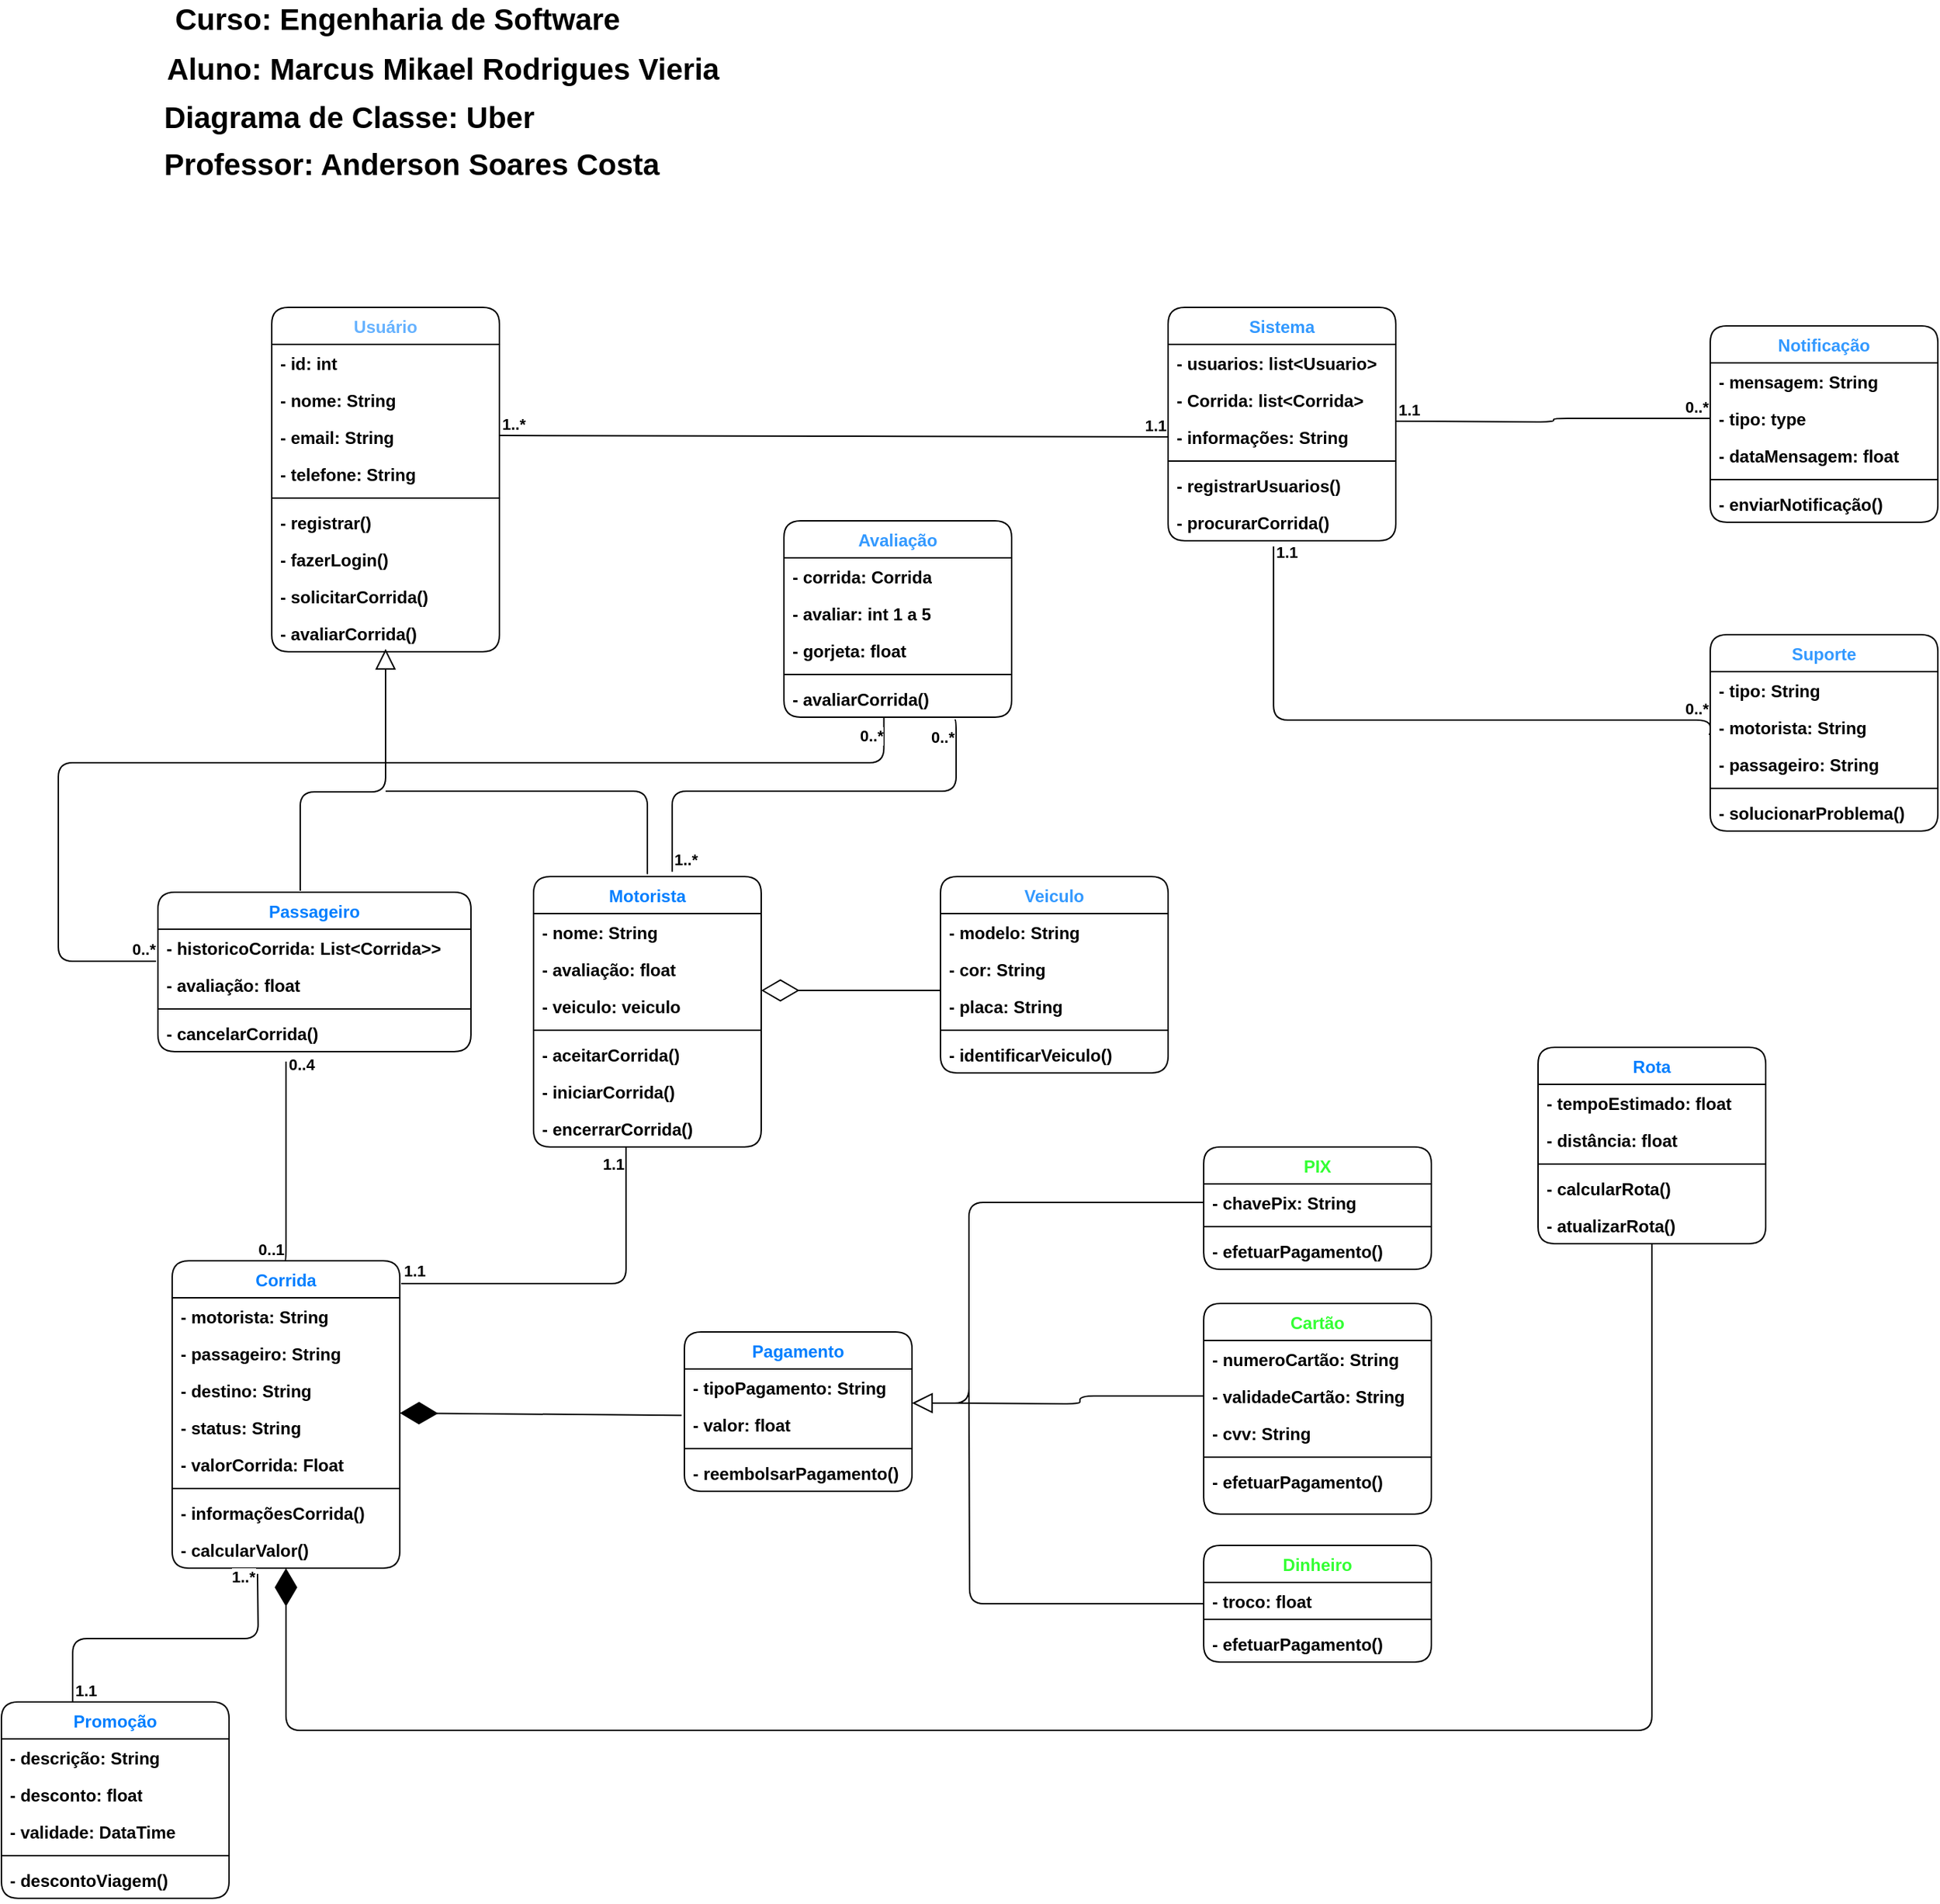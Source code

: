 <mxfile version="24.8.3">
  <diagram name="Página-1" id="Xuv9tLqEcJcP2JhDtuQ9">
    <mxGraphModel dx="4360" dy="2745" grid="0" gridSize="10" guides="1" tooltips="1" connect="1" arrows="1" fold="1" page="0" pageScale="1" pageWidth="827" pageHeight="1169" background="none" math="0" shadow="0">
      <root>
        <mxCell id="0" />
        <mxCell id="1" parent="0" />
        <mxCell id="lMUdpXV8X7ZPJD7fLLZ2-1" value="Usuário" style="swimlane;fontStyle=1;align=center;verticalAlign=top;childLayout=stackLayout;horizontal=1;startSize=26;horizontalStack=0;resizeParent=1;resizeParentMax=0;resizeLast=0;collapsible=1;marginBottom=0;whiteSpace=wrap;html=1;rounded=1;labelBackgroundColor=none;fontColor=#66B2FF;" parent="1" vertex="1">
          <mxGeometry x="230" y="40" width="160" height="242" as="geometry" />
        </mxCell>
        <mxCell id="lMUdpXV8X7ZPJD7fLLZ2-2" value="- id: int" style="text;strokeColor=none;fillColor=none;align=left;verticalAlign=top;spacingLeft=4;spacingRight=4;overflow=hidden;rotatable=0;points=[[0,0.5],[1,0.5]];portConstraint=eastwest;whiteSpace=wrap;html=1;rounded=1;fontStyle=1" parent="lMUdpXV8X7ZPJD7fLLZ2-1" vertex="1">
          <mxGeometry y="26" width="160" height="26" as="geometry" />
        </mxCell>
        <mxCell id="lMUdpXV8X7ZPJD7fLLZ2-33" value="- nome: String" style="text;strokeColor=none;fillColor=none;align=left;verticalAlign=top;spacingLeft=4;spacingRight=4;overflow=hidden;rotatable=0;points=[[0,0.5],[1,0.5]];portConstraint=eastwest;whiteSpace=wrap;html=1;rounded=1;fontStyle=1" parent="lMUdpXV8X7ZPJD7fLLZ2-1" vertex="1">
          <mxGeometry y="52" width="160" height="26" as="geometry" />
        </mxCell>
        <mxCell id="lMUdpXV8X7ZPJD7fLLZ2-34" value="- email: String" style="text;strokeColor=none;fillColor=none;align=left;verticalAlign=top;spacingLeft=4;spacingRight=4;overflow=hidden;rotatable=0;points=[[0,0.5],[1,0.5]];portConstraint=eastwest;whiteSpace=wrap;html=1;rounded=1;fontStyle=1" parent="lMUdpXV8X7ZPJD7fLLZ2-1" vertex="1">
          <mxGeometry y="78" width="160" height="26" as="geometry" />
        </mxCell>
        <mxCell id="lMUdpXV8X7ZPJD7fLLZ2-35" value="- telefone: String" style="text;strokeColor=none;fillColor=none;align=left;verticalAlign=top;spacingLeft=4;spacingRight=4;overflow=hidden;rotatable=0;points=[[0,0.5],[1,0.5]];portConstraint=eastwest;whiteSpace=wrap;html=1;rounded=1;fontStyle=1" parent="lMUdpXV8X7ZPJD7fLLZ2-1" vertex="1">
          <mxGeometry y="104" width="160" height="26" as="geometry" />
        </mxCell>
        <mxCell id="lMUdpXV8X7ZPJD7fLLZ2-3" value="" style="line;strokeWidth=1;fillColor=none;align=left;verticalAlign=middle;spacingTop=-1;spacingLeft=3;spacingRight=3;rotatable=0;labelPosition=right;points=[];portConstraint=eastwest;strokeColor=inherit;rounded=1;fontStyle=1" parent="lMUdpXV8X7ZPJD7fLLZ2-1" vertex="1">
          <mxGeometry y="130" width="160" height="8" as="geometry" />
        </mxCell>
        <mxCell id="lMUdpXV8X7ZPJD7fLLZ2-36" value="- registrar()" style="text;strokeColor=none;fillColor=none;align=left;verticalAlign=top;spacingLeft=4;spacingRight=4;overflow=hidden;rotatable=0;points=[[0,0.5],[1,0.5]];portConstraint=eastwest;whiteSpace=wrap;html=1;rounded=1;fontStyle=1" parent="lMUdpXV8X7ZPJD7fLLZ2-1" vertex="1">
          <mxGeometry y="138" width="160" height="26" as="geometry" />
        </mxCell>
        <mxCell id="lMUdpXV8X7ZPJD7fLLZ2-38" value="- fazerLogin()" style="text;strokeColor=none;fillColor=none;align=left;verticalAlign=top;spacingLeft=4;spacingRight=4;overflow=hidden;rotatable=0;points=[[0,0.5],[1,0.5]];portConstraint=eastwest;whiteSpace=wrap;html=1;rounded=1;fontStyle=1" parent="lMUdpXV8X7ZPJD7fLLZ2-1" vertex="1">
          <mxGeometry y="164" width="160" height="26" as="geometry" />
        </mxCell>
        <mxCell id="lMUdpXV8X7ZPJD7fLLZ2-37" value="- solicitarCorrida()" style="text;strokeColor=none;fillColor=none;align=left;verticalAlign=top;spacingLeft=4;spacingRight=4;overflow=hidden;rotatable=0;points=[[0,0.5],[1,0.5]];portConstraint=eastwest;whiteSpace=wrap;html=1;rounded=1;fontStyle=1" parent="lMUdpXV8X7ZPJD7fLLZ2-1" vertex="1">
          <mxGeometry y="190" width="160" height="26" as="geometry" />
        </mxCell>
        <mxCell id="lMUdpXV8X7ZPJD7fLLZ2-4" value="- avaliarCorrida()" style="text;strokeColor=none;fillColor=none;align=left;verticalAlign=top;spacingLeft=4;spacingRight=4;overflow=hidden;rotatable=0;points=[[0,0.5],[1,0.5]];portConstraint=eastwest;whiteSpace=wrap;html=1;rounded=1;fontStyle=1" parent="lMUdpXV8X7ZPJD7fLLZ2-1" vertex="1">
          <mxGeometry y="216" width="160" height="26" as="geometry" />
        </mxCell>
        <mxCell id="lMUdpXV8X7ZPJD7fLLZ2-5" value="Passageiro" style="swimlane;fontStyle=1;align=center;verticalAlign=top;childLayout=stackLayout;horizontal=1;startSize=26;horizontalStack=0;resizeParent=1;resizeParentMax=0;resizeLast=0;collapsible=1;marginBottom=0;whiteSpace=wrap;html=1;rounded=1;fontColor=#007FFF;" parent="1" vertex="1">
          <mxGeometry x="150" y="451" width="220" height="112" as="geometry" />
        </mxCell>
        <mxCell id="lMUdpXV8X7ZPJD7fLLZ2-6" value="- historicoCorrida: List&amp;lt;Corrida&amp;gt;&amp;gt;" style="text;strokeColor=none;fillColor=none;align=left;verticalAlign=top;spacingLeft=4;spacingRight=4;overflow=hidden;rotatable=0;points=[[0,0.5],[1,0.5]];portConstraint=eastwest;whiteSpace=wrap;html=1;rounded=1;fontStyle=1" parent="lMUdpXV8X7ZPJD7fLLZ2-5" vertex="1">
          <mxGeometry y="26" width="220" height="26" as="geometry" />
        </mxCell>
        <mxCell id="hOwAshX1Ia34j6gIwOuK-9" value="- avaliação: float" style="text;strokeColor=none;fillColor=none;align=left;verticalAlign=top;spacingLeft=4;spacingRight=4;overflow=hidden;rotatable=0;points=[[0,0.5],[1,0.5]];portConstraint=eastwest;whiteSpace=wrap;html=1;rounded=1;fontStyle=1" parent="lMUdpXV8X7ZPJD7fLLZ2-5" vertex="1">
          <mxGeometry y="52" width="220" height="26" as="geometry" />
        </mxCell>
        <mxCell id="lMUdpXV8X7ZPJD7fLLZ2-7" value="" style="line;strokeWidth=1;fillColor=none;align=left;verticalAlign=middle;spacingTop=-1;spacingLeft=3;spacingRight=3;rotatable=0;labelPosition=right;points=[];portConstraint=eastwest;strokeColor=inherit;rounded=1;fontStyle=1" parent="lMUdpXV8X7ZPJD7fLLZ2-5" vertex="1">
          <mxGeometry y="78" width="220" height="8" as="geometry" />
        </mxCell>
        <mxCell id="lMUdpXV8X7ZPJD7fLLZ2-8" value="- cancelarCorrida()" style="text;strokeColor=none;fillColor=none;align=left;verticalAlign=top;spacingLeft=4;spacingRight=4;overflow=hidden;rotatable=0;points=[[0,0.5],[1,0.5]];portConstraint=eastwest;whiteSpace=wrap;html=1;rounded=1;fontStyle=1" parent="lMUdpXV8X7ZPJD7fLLZ2-5" vertex="1">
          <mxGeometry y="86" width="220" height="26" as="geometry" />
        </mxCell>
        <mxCell id="lMUdpXV8X7ZPJD7fLLZ2-9" value="Motorista" style="swimlane;fontStyle=1;align=center;verticalAlign=top;childLayout=stackLayout;horizontal=1;startSize=26;horizontalStack=0;resizeParent=1;resizeParentMax=0;resizeLast=0;collapsible=1;marginBottom=0;whiteSpace=wrap;html=1;rounded=1;labelBackgroundColor=none;fontColor=#007FFF;" parent="1" vertex="1">
          <mxGeometry x="414" y="440" width="160" height="190" as="geometry" />
        </mxCell>
        <mxCell id="lMUdpXV8X7ZPJD7fLLZ2-42" value="- nome: String" style="text;strokeColor=none;fillColor=none;align=left;verticalAlign=top;spacingLeft=4;spacingRight=4;overflow=hidden;rotatable=0;points=[[0,0.5],[1,0.5]];portConstraint=eastwest;whiteSpace=wrap;html=1;rounded=1;fontStyle=1" parent="lMUdpXV8X7ZPJD7fLLZ2-9" vertex="1">
          <mxGeometry y="26" width="160" height="26" as="geometry" />
        </mxCell>
        <mxCell id="lMUdpXV8X7ZPJD7fLLZ2-10" value="- avaliação: float" style="text;strokeColor=none;fillColor=none;align=left;verticalAlign=top;spacingLeft=4;spacingRight=4;overflow=hidden;rotatable=0;points=[[0,0.5],[1,0.5]];portConstraint=eastwest;whiteSpace=wrap;html=1;rounded=1;fontStyle=1" parent="lMUdpXV8X7ZPJD7fLLZ2-9" vertex="1">
          <mxGeometry y="52" width="160" height="26" as="geometry" />
        </mxCell>
        <mxCell id="lMUdpXV8X7ZPJD7fLLZ2-39" value="- veiculo: veiculo" style="text;strokeColor=none;fillColor=none;align=left;verticalAlign=top;spacingLeft=4;spacingRight=4;overflow=hidden;rotatable=0;points=[[0,0.5],[1,0.5]];portConstraint=eastwest;whiteSpace=wrap;html=1;rounded=1;fontStyle=1" parent="lMUdpXV8X7ZPJD7fLLZ2-9" vertex="1">
          <mxGeometry y="78" width="160" height="26" as="geometry" />
        </mxCell>
        <mxCell id="lMUdpXV8X7ZPJD7fLLZ2-11" value="" style="line;strokeWidth=1;fillColor=none;align=left;verticalAlign=middle;spacingTop=-1;spacingLeft=3;spacingRight=3;rotatable=0;labelPosition=right;points=[];portConstraint=eastwest;strokeColor=inherit;rounded=1;fontStyle=1" parent="lMUdpXV8X7ZPJD7fLLZ2-9" vertex="1">
          <mxGeometry y="104" width="160" height="8" as="geometry" />
        </mxCell>
        <mxCell id="lMUdpXV8X7ZPJD7fLLZ2-40" value="- aceitarCorrida()" style="text;strokeColor=none;fillColor=none;align=left;verticalAlign=top;spacingLeft=4;spacingRight=4;overflow=hidden;rotatable=0;points=[[0,0.5],[1,0.5]];portConstraint=eastwest;whiteSpace=wrap;html=1;rounded=1;fontStyle=1" parent="lMUdpXV8X7ZPJD7fLLZ2-9" vertex="1">
          <mxGeometry y="112" width="160" height="26" as="geometry" />
        </mxCell>
        <mxCell id="lMUdpXV8X7ZPJD7fLLZ2-41" value="- iniciarCorrida()" style="text;strokeColor=none;fillColor=none;align=left;verticalAlign=top;spacingLeft=4;spacingRight=4;overflow=hidden;rotatable=0;points=[[0,0.5],[1,0.5]];portConstraint=eastwest;whiteSpace=wrap;html=1;rounded=1;fontStyle=1" parent="lMUdpXV8X7ZPJD7fLLZ2-9" vertex="1">
          <mxGeometry y="138" width="160" height="26" as="geometry" />
        </mxCell>
        <mxCell id="lMUdpXV8X7ZPJD7fLLZ2-12" value="- encerrarCorrida()" style="text;strokeColor=none;fillColor=none;align=left;verticalAlign=top;spacingLeft=4;spacingRight=4;overflow=hidden;rotatable=0;points=[[0,0.5],[1,0.5]];portConstraint=eastwest;whiteSpace=wrap;html=1;rounded=1;fontStyle=1" parent="lMUdpXV8X7ZPJD7fLLZ2-9" vertex="1">
          <mxGeometry y="164" width="160" height="26" as="geometry" />
        </mxCell>
        <mxCell id="lMUdpXV8X7ZPJD7fLLZ2-17" value="Corrida" style="swimlane;fontStyle=1;align=center;verticalAlign=top;childLayout=stackLayout;horizontal=1;startSize=26;horizontalStack=0;resizeParent=1;resizeParentMax=0;resizeLast=0;collapsible=1;marginBottom=0;whiteSpace=wrap;html=1;rounded=1;fontColor=#007FFF;" parent="1" vertex="1">
          <mxGeometry x="160" y="710" width="160" height="216" as="geometry" />
        </mxCell>
        <mxCell id="hOwAshX1Ia34j6gIwOuK-8" value="- motorista: String" style="text;strokeColor=none;fillColor=none;align=left;verticalAlign=top;spacingLeft=4;spacingRight=4;overflow=hidden;rotatable=0;points=[[0,0.5],[1,0.5]];portConstraint=eastwest;whiteSpace=wrap;html=1;rounded=1;fontStyle=1" parent="lMUdpXV8X7ZPJD7fLLZ2-17" vertex="1">
          <mxGeometry y="26" width="160" height="26" as="geometry" />
        </mxCell>
        <mxCell id="hOwAshX1Ia34j6gIwOuK-6" value="- passageiro: String" style="text;strokeColor=none;fillColor=none;align=left;verticalAlign=top;spacingLeft=4;spacingRight=4;overflow=hidden;rotatable=0;points=[[0,0.5],[1,0.5]];portConstraint=eastwest;whiteSpace=wrap;html=1;rounded=1;fontStyle=1" parent="lMUdpXV8X7ZPJD7fLLZ2-17" vertex="1">
          <mxGeometry y="52" width="160" height="26" as="geometry" />
        </mxCell>
        <mxCell id="lMUdpXV8X7ZPJD7fLLZ2-18" value="- destino: String" style="text;strokeColor=none;fillColor=none;align=left;verticalAlign=top;spacingLeft=4;spacingRight=4;overflow=hidden;rotatable=0;points=[[0,0.5],[1,0.5]];portConstraint=eastwest;whiteSpace=wrap;html=1;rounded=1;fontStyle=1" parent="lMUdpXV8X7ZPJD7fLLZ2-17" vertex="1">
          <mxGeometry y="78" width="160" height="26" as="geometry" />
        </mxCell>
        <mxCell id="hOwAshX1Ia34j6gIwOuK-5" value="- status: String" style="text;strokeColor=none;fillColor=none;align=left;verticalAlign=top;spacingLeft=4;spacingRight=4;overflow=hidden;rotatable=0;points=[[0,0.5],[1,0.5]];portConstraint=eastwest;whiteSpace=wrap;html=1;rounded=1;fontStyle=1" parent="lMUdpXV8X7ZPJD7fLLZ2-17" vertex="1">
          <mxGeometry y="104" width="160" height="26" as="geometry" />
        </mxCell>
        <mxCell id="hOwAshX1Ia34j6gIwOuK-7" value="- valorCorrida: Float" style="text;strokeColor=none;fillColor=none;align=left;verticalAlign=top;spacingLeft=4;spacingRight=4;overflow=hidden;rotatable=0;points=[[0,0.5],[1,0.5]];portConstraint=eastwest;whiteSpace=wrap;html=1;rounded=1;fontStyle=1" parent="lMUdpXV8X7ZPJD7fLLZ2-17" vertex="1">
          <mxGeometry y="130" width="160" height="26" as="geometry" />
        </mxCell>
        <mxCell id="lMUdpXV8X7ZPJD7fLLZ2-19" value="" style="line;strokeWidth=1;fillColor=none;align=left;verticalAlign=middle;spacingTop=-1;spacingLeft=3;spacingRight=3;rotatable=0;labelPosition=right;points=[];portConstraint=eastwest;strokeColor=inherit;rounded=1;fontStyle=1" parent="lMUdpXV8X7ZPJD7fLLZ2-17" vertex="1">
          <mxGeometry y="156" width="160" height="8" as="geometry" />
        </mxCell>
        <mxCell id="hOwAshX1Ia34j6gIwOuK-17" value="- informaçõesCorrida()" style="text;strokeColor=none;fillColor=none;align=left;verticalAlign=top;spacingLeft=4;spacingRight=4;overflow=hidden;rotatable=0;points=[[0,0.5],[1,0.5]];portConstraint=eastwest;whiteSpace=wrap;html=1;rounded=1;fontStyle=1" parent="lMUdpXV8X7ZPJD7fLLZ2-17" vertex="1">
          <mxGeometry y="164" width="160" height="26" as="geometry" />
        </mxCell>
        <mxCell id="lMUdpXV8X7ZPJD7fLLZ2-20" value="- calcularValor()" style="text;strokeColor=none;fillColor=none;align=left;verticalAlign=top;spacingLeft=4;spacingRight=4;overflow=hidden;rotatable=0;points=[[0,0.5],[1,0.5]];portConstraint=eastwest;whiteSpace=wrap;html=1;rounded=1;fontStyle=1" parent="lMUdpXV8X7ZPJD7fLLZ2-17" vertex="1">
          <mxGeometry y="190" width="160" height="26" as="geometry" />
        </mxCell>
        <mxCell id="lMUdpXV8X7ZPJD7fLLZ2-21" value="Pagamento" style="swimlane;fontStyle=1;align=center;verticalAlign=top;childLayout=stackLayout;horizontal=1;startSize=26;horizontalStack=0;resizeParent=1;resizeParentMax=0;resizeLast=0;collapsible=1;marginBottom=0;whiteSpace=wrap;html=1;rounded=1;fontColor=#007FFF;" parent="1" vertex="1">
          <mxGeometry x="520" y="760" width="160" height="112" as="geometry" />
        </mxCell>
        <mxCell id="lMUdpXV8X7ZPJD7fLLZ2-22" value="- tipoPagamento: String" style="text;strokeColor=none;fillColor=none;align=left;verticalAlign=top;spacingLeft=4;spacingRight=4;overflow=hidden;rotatable=0;points=[[0,0.5],[1,0.5]];portConstraint=eastwest;whiteSpace=wrap;html=1;rounded=1;fontStyle=1" parent="lMUdpXV8X7ZPJD7fLLZ2-21" vertex="1">
          <mxGeometry y="26" width="160" height="26" as="geometry" />
        </mxCell>
        <mxCell id="hOwAshX1Ia34j6gIwOuK-3" value="- valor: float" style="text;strokeColor=none;fillColor=none;align=left;verticalAlign=top;spacingLeft=4;spacingRight=4;overflow=hidden;rotatable=0;points=[[0,0.5],[1,0.5]];portConstraint=eastwest;whiteSpace=wrap;html=1;rounded=1;fontStyle=1" parent="lMUdpXV8X7ZPJD7fLLZ2-21" vertex="1">
          <mxGeometry y="52" width="160" height="26" as="geometry" />
        </mxCell>
        <mxCell id="lMUdpXV8X7ZPJD7fLLZ2-23" value="" style="line;strokeWidth=1;fillColor=none;align=left;verticalAlign=middle;spacingTop=-1;spacingLeft=3;spacingRight=3;rotatable=0;labelPosition=right;points=[];portConstraint=eastwest;strokeColor=inherit;rounded=1;fontStyle=1" parent="lMUdpXV8X7ZPJD7fLLZ2-21" vertex="1">
          <mxGeometry y="78" width="160" height="8" as="geometry" />
        </mxCell>
        <mxCell id="hOwAshX1Ia34j6gIwOuK-10" value="- reembolsarPagamento()" style="text;strokeColor=none;fillColor=none;align=left;verticalAlign=top;spacingLeft=4;spacingRight=4;overflow=hidden;rotatable=0;points=[[0,0.5],[1,0.5]];portConstraint=eastwest;whiteSpace=wrap;html=1;rounded=1;fontStyle=1" parent="lMUdpXV8X7ZPJD7fLLZ2-21" vertex="1">
          <mxGeometry y="86" width="160" height="26" as="geometry" />
        </mxCell>
        <mxCell id="lMUdpXV8X7ZPJD7fLLZ2-25" value="Avaliação" style="swimlane;fontStyle=1;align=center;verticalAlign=top;childLayout=stackLayout;horizontal=1;startSize=26;horizontalStack=0;resizeParent=1;resizeParentMax=0;resizeLast=0;collapsible=1;marginBottom=0;whiteSpace=wrap;html=1;rounded=1;fontColor=#3399FF;" parent="1" vertex="1">
          <mxGeometry x="590" y="190" width="160" height="138" as="geometry" />
        </mxCell>
        <mxCell id="lMUdpXV8X7ZPJD7fLLZ2-26" value="- corrida: Corrida" style="text;strokeColor=none;fillColor=none;align=left;verticalAlign=top;spacingLeft=4;spacingRight=4;overflow=hidden;rotatable=0;points=[[0,0.5],[1,0.5]];portConstraint=eastwest;whiteSpace=wrap;html=1;rounded=1;fontStyle=1" parent="lMUdpXV8X7ZPJD7fLLZ2-25" vertex="1">
          <mxGeometry y="26" width="160" height="26" as="geometry" />
        </mxCell>
        <mxCell id="hOwAshX1Ia34j6gIwOuK-15" value="- avaliar: int 1 a 5" style="text;strokeColor=none;fillColor=none;align=left;verticalAlign=top;spacingLeft=4;spacingRight=4;overflow=hidden;rotatable=0;points=[[0,0.5],[1,0.5]];portConstraint=eastwest;whiteSpace=wrap;html=1;rounded=1;fontStyle=1" parent="lMUdpXV8X7ZPJD7fLLZ2-25" vertex="1">
          <mxGeometry y="52" width="160" height="26" as="geometry" />
        </mxCell>
        <mxCell id="hOwAshX1Ia34j6gIwOuK-16" value="- gorjeta: float" style="text;strokeColor=none;fillColor=none;align=left;verticalAlign=top;spacingLeft=4;spacingRight=4;overflow=hidden;rotatable=0;points=[[0,0.5],[1,0.5]];portConstraint=eastwest;whiteSpace=wrap;html=1;rounded=1;fontStyle=1" parent="lMUdpXV8X7ZPJD7fLLZ2-25" vertex="1">
          <mxGeometry y="78" width="160" height="26" as="geometry" />
        </mxCell>
        <mxCell id="lMUdpXV8X7ZPJD7fLLZ2-27" value="" style="line;strokeWidth=1;fillColor=none;align=left;verticalAlign=middle;spacingTop=-1;spacingLeft=3;spacingRight=3;rotatable=0;labelPosition=right;points=[];portConstraint=eastwest;strokeColor=inherit;rounded=1;fontStyle=1" parent="lMUdpXV8X7ZPJD7fLLZ2-25" vertex="1">
          <mxGeometry y="104" width="160" height="8" as="geometry" />
        </mxCell>
        <mxCell id="lMUdpXV8X7ZPJD7fLLZ2-28" value="- avaliarCorrida()" style="text;strokeColor=none;fillColor=none;align=left;verticalAlign=top;spacingLeft=4;spacingRight=4;overflow=hidden;rotatable=0;points=[[0,0.5],[1,0.5]];portConstraint=eastwest;whiteSpace=wrap;html=1;rounded=1;fontStyle=1" parent="lMUdpXV8X7ZPJD7fLLZ2-25" vertex="1">
          <mxGeometry y="112" width="160" height="26" as="geometry" />
        </mxCell>
        <mxCell id="lMUdpXV8X7ZPJD7fLLZ2-29" value="Sistema" style="swimlane;fontStyle=1;align=center;verticalAlign=top;childLayout=stackLayout;horizontal=1;startSize=26;horizontalStack=0;resizeParent=1;resizeParentMax=0;resizeLast=0;collapsible=1;marginBottom=0;whiteSpace=wrap;html=1;rounded=1;fontColor=#3399FF;" parent="1" vertex="1">
          <mxGeometry x="860" y="40" width="160" height="164" as="geometry" />
        </mxCell>
        <mxCell id="lMUdpXV8X7ZPJD7fLLZ2-30" value="- usuarios: list&amp;lt;Usuario&amp;gt;" style="text;strokeColor=none;fillColor=none;align=left;verticalAlign=top;spacingLeft=4;spacingRight=4;overflow=hidden;rotatable=0;points=[[0,0.5],[1,0.5]];portConstraint=eastwest;whiteSpace=wrap;html=1;rounded=1;fontStyle=1" parent="lMUdpXV8X7ZPJD7fLLZ2-29" vertex="1">
          <mxGeometry y="26" width="160" height="26" as="geometry" />
        </mxCell>
        <mxCell id="hOwAshX1Ia34j6gIwOuK-11" value="- Corrida: list&amp;lt;Corrida&amp;gt;" style="text;strokeColor=none;fillColor=none;align=left;verticalAlign=top;spacingLeft=4;spacingRight=4;overflow=hidden;rotatable=0;points=[[0,0.5],[1,0.5]];portConstraint=eastwest;whiteSpace=wrap;html=1;rounded=1;fontStyle=1" parent="lMUdpXV8X7ZPJD7fLLZ2-29" vertex="1">
          <mxGeometry y="52" width="160" height="26" as="geometry" />
        </mxCell>
        <mxCell id="hOwAshX1Ia34j6gIwOuK-13" value="- informações: String" style="text;strokeColor=none;fillColor=none;align=left;verticalAlign=top;spacingLeft=4;spacingRight=4;overflow=hidden;rotatable=0;points=[[0,0.5],[1,0.5]];portConstraint=eastwest;whiteSpace=wrap;html=1;rounded=1;fontStyle=1" parent="lMUdpXV8X7ZPJD7fLLZ2-29" vertex="1">
          <mxGeometry y="78" width="160" height="26" as="geometry" />
        </mxCell>
        <mxCell id="lMUdpXV8X7ZPJD7fLLZ2-31" value="" style="line;strokeWidth=1;fillColor=none;align=left;verticalAlign=middle;spacingTop=-1;spacingLeft=3;spacingRight=3;rotatable=0;labelPosition=right;points=[];portConstraint=eastwest;strokeColor=inherit;rounded=1;fontStyle=1" parent="lMUdpXV8X7ZPJD7fLLZ2-29" vertex="1">
          <mxGeometry y="104" width="160" height="8" as="geometry" />
        </mxCell>
        <mxCell id="lMUdpXV8X7ZPJD7fLLZ2-32" value="- registrarUsuarios()" style="text;strokeColor=none;fillColor=none;align=left;verticalAlign=top;spacingLeft=4;spacingRight=4;overflow=hidden;rotatable=0;points=[[0,0.5],[1,0.5]];portConstraint=eastwest;whiteSpace=wrap;html=1;rounded=1;fontStyle=1" parent="lMUdpXV8X7ZPJD7fLLZ2-29" vertex="1">
          <mxGeometry y="112" width="160" height="26" as="geometry" />
        </mxCell>
        <mxCell id="hOwAshX1Ia34j6gIwOuK-12" value="- procurarCorrida()" style="text;strokeColor=none;fillColor=none;align=left;verticalAlign=top;spacingLeft=4;spacingRight=4;overflow=hidden;rotatable=0;points=[[0,0.5],[1,0.5]];portConstraint=eastwest;whiteSpace=wrap;html=1;rounded=1;fontStyle=1" parent="lMUdpXV8X7ZPJD7fLLZ2-29" vertex="1">
          <mxGeometry y="138" width="160" height="26" as="geometry" />
        </mxCell>
        <mxCell id="xPePM98fTz1gk8LsdQF_-6" value="" style="endArrow=none;endFill=0;endSize=12;html=1;rounded=1;exitX=0.5;exitY=-0.009;exitDx=0;exitDy=0;exitPerimeter=0;fontStyle=1" edge="1" parent="1" source="lMUdpXV8X7ZPJD7fLLZ2-9">
          <mxGeometry width="160" relative="1" as="geometry">
            <mxPoint x="494" y="433" as="sourcePoint" />
            <mxPoint x="310" y="380" as="targetPoint" />
            <Array as="points">
              <mxPoint x="494" y="380" />
            </Array>
          </mxGeometry>
        </mxCell>
        <mxCell id="xPePM98fTz1gk8LsdQF_-8" value="" style="endArrow=block;endFill=0;endSize=12;html=1;rounded=1;fontStyle=1" edge="1" parent="1">
          <mxGeometry width="160" relative="1" as="geometry">
            <mxPoint x="250" y="450" as="sourcePoint" />
            <mxPoint x="310" y="280" as="targetPoint" />
            <Array as="points">
              <mxPoint x="250" y="380.53" />
              <mxPoint x="280" y="380.53" />
              <mxPoint x="310" y="380.53" />
            </Array>
          </mxGeometry>
        </mxCell>
        <mxCell id="lMUdpXV8X7ZPJD7fLLZ2-13" value="Veiculo" style="swimlane;fontStyle=1;align=center;verticalAlign=top;childLayout=stackLayout;horizontal=1;startSize=26;horizontalStack=0;resizeParent=1;resizeParentMax=0;resizeLast=0;collapsible=1;marginBottom=0;whiteSpace=wrap;html=1;rounded=1;fontColor=#3399FF;" parent="1" vertex="1">
          <mxGeometry x="700" y="440" width="160" height="138" as="geometry" />
        </mxCell>
        <mxCell id="lMUdpXV8X7ZPJD7fLLZ2-14" value="- modelo: String" style="text;strokeColor=none;fillColor=none;align=left;verticalAlign=top;spacingLeft=4;spacingRight=4;overflow=hidden;rotatable=0;points=[[0,0.5],[1,0.5]];portConstraint=eastwest;whiteSpace=wrap;html=1;rounded=1;fontStyle=1" parent="lMUdpXV8X7ZPJD7fLLZ2-13" vertex="1">
          <mxGeometry y="26" width="160" height="26" as="geometry" />
        </mxCell>
        <mxCell id="hOwAshX1Ia34j6gIwOuK-2" value="- cor: String" style="text;strokeColor=none;fillColor=none;align=left;verticalAlign=top;spacingLeft=4;spacingRight=4;overflow=hidden;rotatable=0;points=[[0,0.5],[1,0.5]];portConstraint=eastwest;whiteSpace=wrap;html=1;rounded=1;fontStyle=1" parent="lMUdpXV8X7ZPJD7fLLZ2-13" vertex="1">
          <mxGeometry y="52" width="160" height="26" as="geometry" />
        </mxCell>
        <mxCell id="hOwAshX1Ia34j6gIwOuK-4" value="- placa: String" style="text;strokeColor=none;fillColor=none;align=left;verticalAlign=top;spacingLeft=4;spacingRight=4;overflow=hidden;rotatable=0;points=[[0,0.5],[1,0.5]];portConstraint=eastwest;whiteSpace=wrap;html=1;rounded=1;fontStyle=1" parent="lMUdpXV8X7ZPJD7fLLZ2-13" vertex="1">
          <mxGeometry y="78" width="160" height="26" as="geometry" />
        </mxCell>
        <mxCell id="lMUdpXV8X7ZPJD7fLLZ2-15" value="" style="line;strokeWidth=1;fillColor=none;align=left;verticalAlign=middle;spacingTop=-1;spacingLeft=3;spacingRight=3;rotatable=0;labelPosition=right;points=[];portConstraint=eastwest;strokeColor=inherit;rounded=1;fontStyle=1" parent="lMUdpXV8X7ZPJD7fLLZ2-13" vertex="1">
          <mxGeometry y="104" width="160" height="8" as="geometry" />
        </mxCell>
        <mxCell id="lMUdpXV8X7ZPJD7fLLZ2-16" value="- identificarVeiculo()" style="text;strokeColor=none;fillColor=none;align=left;verticalAlign=top;spacingLeft=4;spacingRight=4;overflow=hidden;rotatable=0;points=[[0,0.5],[1,0.5]];portConstraint=eastwest;whiteSpace=wrap;html=1;rounded=1;fontStyle=1" parent="lMUdpXV8X7ZPJD7fLLZ2-13" vertex="1">
          <mxGeometry y="112" width="160" height="26" as="geometry" />
        </mxCell>
        <mxCell id="xPePM98fTz1gk8LsdQF_-11" value="" style="endArrow=diamondThin;endFill=0;endSize=24;html=1;rounded=1;fontStyle=1" edge="1" parent="1">
          <mxGeometry width="160" relative="1" as="geometry">
            <mxPoint x="700" y="520" as="sourcePoint" />
            <mxPoint x="574" y="520" as="targetPoint" />
          </mxGeometry>
        </mxCell>
        <mxCell id="xPePM98fTz1gk8LsdQF_-18" value="" style="endArrow=none;html=1;edgeStyle=orthogonalEdgeStyle;rounded=1;fontStyle=1" edge="1" parent="1">
          <mxGeometry relative="1" as="geometry">
            <mxPoint x="240" y="570" as="sourcePoint" />
            <mxPoint x="239" y="710" as="targetPoint" />
            <Array as="points">
              <mxPoint x="240" y="710" />
            </Array>
          </mxGeometry>
        </mxCell>
        <mxCell id="xPePM98fTz1gk8LsdQF_-19" value="0..4" style="edgeLabel;resizable=0;html=1;align=left;verticalAlign=bottom;rounded=1;fontStyle=1" connectable="0" vertex="1" parent="xPePM98fTz1gk8LsdQF_-18">
          <mxGeometry x="-1" relative="1" as="geometry">
            <mxPoint y="10" as="offset" />
          </mxGeometry>
        </mxCell>
        <mxCell id="xPePM98fTz1gk8LsdQF_-20" value="0..1" style="edgeLabel;resizable=0;html=1;align=right;verticalAlign=bottom;rounded=1;fontStyle=1" connectable="0" vertex="1" parent="xPePM98fTz1gk8LsdQF_-18">
          <mxGeometry x="1" relative="1" as="geometry" />
        </mxCell>
        <mxCell id="xPePM98fTz1gk8LsdQF_-21" value="" style="endArrow=none;html=1;edgeStyle=orthogonalEdgeStyle;rounded=1;entryX=0.406;entryY=1;entryDx=0;entryDy=0;entryPerimeter=0;exitX=1.006;exitY=0.074;exitDx=0;exitDy=0;exitPerimeter=0;fontStyle=1" edge="1" parent="1" source="lMUdpXV8X7ZPJD7fLLZ2-17" target="lMUdpXV8X7ZPJD7fLLZ2-12">
          <mxGeometry relative="1" as="geometry">
            <mxPoint x="390" y="780" as="sourcePoint" />
            <mxPoint x="550" y="780" as="targetPoint" />
          </mxGeometry>
        </mxCell>
        <mxCell id="xPePM98fTz1gk8LsdQF_-22" value="1.1" style="edgeLabel;resizable=0;html=1;align=left;verticalAlign=bottom;rounded=1;fontStyle=1" connectable="0" vertex="1" parent="xPePM98fTz1gk8LsdQF_-21">
          <mxGeometry x="-1" relative="1" as="geometry" />
        </mxCell>
        <mxCell id="xPePM98fTz1gk8LsdQF_-23" value="1.1" style="edgeLabel;resizable=0;html=1;align=right;verticalAlign=bottom;rounded=1;fontStyle=1" connectable="0" vertex="1" parent="xPePM98fTz1gk8LsdQF_-21">
          <mxGeometry x="1" relative="1" as="geometry">
            <mxPoint y="20" as="offset" />
          </mxGeometry>
        </mxCell>
        <mxCell id="xPePM98fTz1gk8LsdQF_-24" value="" style="endArrow=diamondThin;endFill=1;endSize=24;html=1;rounded=1;exitX=-0.012;exitY=0.254;exitDx=0;exitDy=0;exitPerimeter=0;fontStyle=1" edge="1" parent="1" source="hOwAshX1Ia34j6gIwOuK-3">
          <mxGeometry width="160" relative="1" as="geometry">
            <mxPoint x="510" y="817" as="sourcePoint" />
            <mxPoint x="320" y="817" as="targetPoint" />
          </mxGeometry>
        </mxCell>
        <mxCell id="xPePM98fTz1gk8LsdQF_-25" value="" style="endArrow=none;html=1;edgeStyle=orthogonalEdgeStyle;rounded=1;exitX=-0.006;exitY=-0.133;exitDx=0;exitDy=0;exitPerimeter=0;entryX=0.439;entryY=0.997;entryDx=0;entryDy=0;entryPerimeter=0;fontStyle=1" edge="1" parent="1" source="hOwAshX1Ia34j6gIwOuK-9" target="lMUdpXV8X7ZPJD7fLLZ2-28">
          <mxGeometry relative="1" as="geometry">
            <mxPoint x="40" y="390" as="sourcePoint" />
            <mxPoint x="660" y="340" as="targetPoint" />
            <Array as="points">
              <mxPoint x="80" y="499" />
              <mxPoint x="80" y="360" />
              <mxPoint x="660" y="360" />
            </Array>
          </mxGeometry>
        </mxCell>
        <mxCell id="xPePM98fTz1gk8LsdQF_-26" value="0..*" style="edgeLabel;resizable=0;html=1;align=left;verticalAlign=bottom;rounded=1;fontStyle=1" connectable="0" vertex="1" parent="xPePM98fTz1gk8LsdQF_-25">
          <mxGeometry x="-1" relative="1" as="geometry">
            <mxPoint x="-19" as="offset" />
          </mxGeometry>
        </mxCell>
        <mxCell id="xPePM98fTz1gk8LsdQF_-27" value="0..*" style="edgeLabel;resizable=0;html=1;align=right;verticalAlign=bottom;rounded=1;fontStyle=1" connectable="0" vertex="1" parent="xPePM98fTz1gk8LsdQF_-25">
          <mxGeometry x="1" relative="1" as="geometry">
            <mxPoint y="22" as="offset" />
          </mxGeometry>
        </mxCell>
        <mxCell id="xPePM98fTz1gk8LsdQF_-28" value="" style="endArrow=none;html=1;edgeStyle=orthogonalEdgeStyle;rounded=1;exitX=0.609;exitY=-0.018;exitDx=0;exitDy=0;exitPerimeter=0;fontStyle=1" edge="1" parent="1" source="lMUdpXV8X7ZPJD7fLLZ2-9">
          <mxGeometry relative="1" as="geometry">
            <mxPoint x="520" y="400" as="sourcePoint" />
            <mxPoint x="710" y="330" as="targetPoint" />
            <Array as="points">
              <mxPoint x="511" y="380" />
              <mxPoint x="711" y="380" />
              <mxPoint x="711" y="330" />
            </Array>
          </mxGeometry>
        </mxCell>
        <mxCell id="xPePM98fTz1gk8LsdQF_-29" value="1..*" style="edgeLabel;resizable=0;html=1;align=left;verticalAlign=bottom;rounded=1;fontStyle=1" connectable="0" vertex="1" parent="xPePM98fTz1gk8LsdQF_-28">
          <mxGeometry x="-1" relative="1" as="geometry" />
        </mxCell>
        <mxCell id="xPePM98fTz1gk8LsdQF_-30" value="0..*" style="edgeLabel;resizable=0;html=1;align=right;verticalAlign=bottom;rounded=1;fontStyle=1" connectable="0" vertex="1" parent="xPePM98fTz1gk8LsdQF_-28">
          <mxGeometry x="1" relative="1" as="geometry">
            <mxPoint y="20" as="offset" />
          </mxGeometry>
        </mxCell>
        <mxCell id="xPePM98fTz1gk8LsdQF_-31" value="" style="endArrow=none;html=1;edgeStyle=orthogonalEdgeStyle;rounded=1;entryX=0;entryY=0.5;entryDx=0;entryDy=0;fontStyle=1" edge="1" parent="1" target="hOwAshX1Ia34j6gIwOuK-13">
          <mxGeometry relative="1" as="geometry">
            <mxPoint x="390" y="130" as="sourcePoint" />
            <mxPoint x="550" y="130" as="targetPoint" />
          </mxGeometry>
        </mxCell>
        <mxCell id="xPePM98fTz1gk8LsdQF_-32" value="1..*" style="edgeLabel;resizable=0;html=1;align=left;verticalAlign=bottom;rounded=1;fontStyle=1" connectable="0" vertex="1" parent="xPePM98fTz1gk8LsdQF_-31">
          <mxGeometry x="-1" relative="1" as="geometry" />
        </mxCell>
        <mxCell id="xPePM98fTz1gk8LsdQF_-33" value="1.1" style="edgeLabel;resizable=0;html=1;align=right;verticalAlign=bottom;rounded=1;fontStyle=1" connectable="0" vertex="1" parent="xPePM98fTz1gk8LsdQF_-31">
          <mxGeometry x="1" relative="1" as="geometry" />
        </mxCell>
        <mxCell id="xPePM98fTz1gk8LsdQF_-42" value="Rota" style="swimlane;fontStyle=1;align=center;verticalAlign=top;childLayout=stackLayout;horizontal=1;startSize=26;horizontalStack=0;resizeParent=1;resizeParentMax=0;resizeLast=0;collapsible=1;marginBottom=0;whiteSpace=wrap;html=1;rounded=1;fontColor=#007FFF;" vertex="1" parent="1">
          <mxGeometry x="1120" y="560" width="160" height="138" as="geometry" />
        </mxCell>
        <mxCell id="xPePM98fTz1gk8LsdQF_-43" value="- tempoEstimado: float" style="text;strokeColor=none;fillColor=none;align=left;verticalAlign=top;spacingLeft=4;spacingRight=4;overflow=hidden;rotatable=0;points=[[0,0.5],[1,0.5]];portConstraint=eastwest;whiteSpace=wrap;html=1;rounded=1;fontStyle=1" vertex="1" parent="xPePM98fTz1gk8LsdQF_-42">
          <mxGeometry y="26" width="160" height="26" as="geometry" />
        </mxCell>
        <mxCell id="xPePM98fTz1gk8LsdQF_-56" value="- distância: float" style="text;strokeColor=none;fillColor=none;align=left;verticalAlign=top;spacingLeft=4;spacingRight=4;overflow=hidden;rotatable=0;points=[[0,0.5],[1,0.5]];portConstraint=eastwest;whiteSpace=wrap;html=1;rounded=1;fontStyle=1" vertex="1" parent="xPePM98fTz1gk8LsdQF_-42">
          <mxGeometry y="52" width="160" height="26" as="geometry" />
        </mxCell>
        <mxCell id="xPePM98fTz1gk8LsdQF_-44" value="" style="line;strokeWidth=1;fillColor=none;align=left;verticalAlign=middle;spacingTop=-1;spacingLeft=3;spacingRight=3;rotatable=0;labelPosition=right;points=[];portConstraint=eastwest;strokeColor=inherit;rounded=1;fontStyle=1" vertex="1" parent="xPePM98fTz1gk8LsdQF_-42">
          <mxGeometry y="78" width="160" height="8" as="geometry" />
        </mxCell>
        <mxCell id="xPePM98fTz1gk8LsdQF_-45" value="- calcularRota()" style="text;strokeColor=none;fillColor=none;align=left;verticalAlign=top;spacingLeft=4;spacingRight=4;overflow=hidden;rotatable=0;points=[[0,0.5],[1,0.5]];portConstraint=eastwest;whiteSpace=wrap;html=1;rounded=1;fontStyle=1" vertex="1" parent="xPePM98fTz1gk8LsdQF_-42">
          <mxGeometry y="86" width="160" height="26" as="geometry" />
        </mxCell>
        <mxCell id="xPePM98fTz1gk8LsdQF_-55" value="- atualizarRota()" style="text;strokeColor=none;fillColor=none;align=left;verticalAlign=top;spacingLeft=4;spacingRight=4;overflow=hidden;rotatable=0;points=[[0,0.5],[1,0.5]];portConstraint=eastwest;whiteSpace=wrap;html=1;rounded=1;fontStyle=1" vertex="1" parent="xPePM98fTz1gk8LsdQF_-42">
          <mxGeometry y="112" width="160" height="26" as="geometry" />
        </mxCell>
        <mxCell id="xPePM98fTz1gk8LsdQF_-46" value="Notificação" style="swimlane;fontStyle=1;align=center;verticalAlign=top;childLayout=stackLayout;horizontal=1;startSize=26;horizontalStack=0;resizeParent=1;resizeParentMax=0;resizeLast=0;collapsible=1;marginBottom=0;whiteSpace=wrap;html=1;rounded=1;fontColor=#3399FF;" vertex="1" parent="1">
          <mxGeometry x="1241" y="53" width="160" height="138" as="geometry" />
        </mxCell>
        <mxCell id="xPePM98fTz1gk8LsdQF_-47" value="- mensagem: String" style="text;strokeColor=none;fillColor=none;align=left;verticalAlign=top;spacingLeft=4;spacingRight=4;overflow=hidden;rotatable=0;points=[[0,0.5],[1,0.5]];portConstraint=eastwest;whiteSpace=wrap;html=1;rounded=1;fontStyle=1" vertex="1" parent="xPePM98fTz1gk8LsdQF_-46">
          <mxGeometry y="26" width="160" height="26" as="geometry" />
        </mxCell>
        <mxCell id="xPePM98fTz1gk8LsdQF_-50" value="- tipo: type" style="text;strokeColor=none;fillColor=none;align=left;verticalAlign=top;spacingLeft=4;spacingRight=4;overflow=hidden;rotatable=0;points=[[0,0.5],[1,0.5]];portConstraint=eastwest;whiteSpace=wrap;html=1;rounded=1;fontStyle=1" vertex="1" parent="xPePM98fTz1gk8LsdQF_-46">
          <mxGeometry y="52" width="160" height="26" as="geometry" />
        </mxCell>
        <mxCell id="xPePM98fTz1gk8LsdQF_-51" value="- dataMensagem: float" style="text;strokeColor=none;fillColor=none;align=left;verticalAlign=top;spacingLeft=4;spacingRight=4;overflow=hidden;rotatable=0;points=[[0,0.5],[1,0.5]];portConstraint=eastwest;whiteSpace=wrap;html=1;rounded=1;fontStyle=1" vertex="1" parent="xPePM98fTz1gk8LsdQF_-46">
          <mxGeometry y="78" width="160" height="26" as="geometry" />
        </mxCell>
        <mxCell id="xPePM98fTz1gk8LsdQF_-48" value="" style="line;strokeWidth=1;fillColor=none;align=left;verticalAlign=middle;spacingTop=-1;spacingLeft=3;spacingRight=3;rotatable=0;labelPosition=right;points=[];portConstraint=eastwest;strokeColor=inherit;rounded=1;fontStyle=1" vertex="1" parent="xPePM98fTz1gk8LsdQF_-46">
          <mxGeometry y="104" width="160" height="8" as="geometry" />
        </mxCell>
        <mxCell id="xPePM98fTz1gk8LsdQF_-49" value="- enviarNotificação()" style="text;strokeColor=none;fillColor=none;align=left;verticalAlign=top;spacingLeft=4;spacingRight=4;overflow=hidden;rotatable=0;points=[[0,0.5],[1,0.5]];portConstraint=eastwest;whiteSpace=wrap;html=1;rounded=1;fontStyle=1" vertex="1" parent="xPePM98fTz1gk8LsdQF_-46">
          <mxGeometry y="112" width="160" height="26" as="geometry" />
        </mxCell>
        <mxCell id="xPePM98fTz1gk8LsdQF_-57" value="" style="endArrow=diamondThin;endFill=1;endSize=24;html=1;rounded=1;fontStyle=1" edge="1" parent="1" source="xPePM98fTz1gk8LsdQF_-55" target="lMUdpXV8X7ZPJD7fLLZ2-20">
          <mxGeometry width="160" relative="1" as="geometry">
            <mxPoint x="1210" y="1040" as="sourcePoint" />
            <mxPoint x="210" y="940" as="targetPoint" />
            <Array as="points">
              <mxPoint x="1200" y="1040" />
              <mxPoint x="680" y="1040" />
              <mxPoint x="240" y="1040" />
              <mxPoint x="240" y="1000" />
            </Array>
          </mxGeometry>
        </mxCell>
        <mxCell id="xPePM98fTz1gk8LsdQF_-58" value="PIX" style="swimlane;fontStyle=1;align=center;verticalAlign=top;childLayout=stackLayout;horizontal=1;startSize=26;horizontalStack=0;resizeParent=1;resizeParentMax=0;resizeLast=0;collapsible=1;marginBottom=0;whiteSpace=wrap;html=1;rounded=1;fontColor=#33FF33;" vertex="1" parent="1">
          <mxGeometry x="885" y="630" width="160" height="86" as="geometry" />
        </mxCell>
        <mxCell id="xPePM98fTz1gk8LsdQF_-59" value="- chavePix: String" style="text;strokeColor=none;fillColor=none;align=left;verticalAlign=top;spacingLeft=4;spacingRight=4;overflow=hidden;rotatable=0;points=[[0,0.5],[1,0.5]];portConstraint=eastwest;whiteSpace=wrap;html=1;rounded=1;fontStyle=1" vertex="1" parent="xPePM98fTz1gk8LsdQF_-58">
          <mxGeometry y="26" width="160" height="26" as="geometry" />
        </mxCell>
        <mxCell id="xPePM98fTz1gk8LsdQF_-60" value="" style="line;strokeWidth=1;fillColor=none;align=left;verticalAlign=middle;spacingTop=-1;spacingLeft=3;spacingRight=3;rotatable=0;labelPosition=right;points=[];portConstraint=eastwest;strokeColor=inherit;rounded=1;fontStyle=1" vertex="1" parent="xPePM98fTz1gk8LsdQF_-58">
          <mxGeometry y="52" width="160" height="8" as="geometry" />
        </mxCell>
        <mxCell id="xPePM98fTz1gk8LsdQF_-61" value="- efetuarPagamento()" style="text;strokeColor=none;fillColor=none;align=left;verticalAlign=top;spacingLeft=4;spacingRight=4;overflow=hidden;rotatable=0;points=[[0,0.5],[1,0.5]];portConstraint=eastwest;whiteSpace=wrap;html=1;rounded=1;fontStyle=1" vertex="1" parent="xPePM98fTz1gk8LsdQF_-58">
          <mxGeometry y="60" width="160" height="26" as="geometry" />
        </mxCell>
        <mxCell id="xPePM98fTz1gk8LsdQF_-62" value="Cartão" style="swimlane;fontStyle=1;align=center;verticalAlign=top;childLayout=stackLayout;horizontal=1;startSize=26;horizontalStack=0;resizeParent=1;resizeParentMax=0;resizeLast=0;collapsible=1;marginBottom=0;whiteSpace=wrap;html=1;rounded=1;fontColor=#33FF33;" vertex="1" parent="1">
          <mxGeometry x="885" y="740" width="160" height="148" as="geometry" />
        </mxCell>
        <mxCell id="xPePM98fTz1gk8LsdQF_-63" value="- numeroCartão: String" style="text;strokeColor=none;fillColor=none;align=left;verticalAlign=top;spacingLeft=4;spacingRight=4;overflow=hidden;rotatable=0;points=[[0,0.5],[1,0.5]];portConstraint=eastwest;whiteSpace=wrap;html=1;rounded=1;fontStyle=1" vertex="1" parent="xPePM98fTz1gk8LsdQF_-62">
          <mxGeometry y="26" width="160" height="26" as="geometry" />
        </mxCell>
        <mxCell id="xPePM98fTz1gk8LsdQF_-86" style="edgeStyle=orthogonalEdgeStyle;rounded=1;orthogonalLoop=1;jettySize=auto;html=1;endArrow=none;endFill=0;fontStyle=1" edge="1" parent="xPePM98fTz1gk8LsdQF_-62" source="xPePM98fTz1gk8LsdQF_-73">
          <mxGeometry relative="1" as="geometry">
            <mxPoint x="-175" y="70" as="targetPoint" />
          </mxGeometry>
        </mxCell>
        <mxCell id="xPePM98fTz1gk8LsdQF_-73" value="- validadeCartão: String" style="text;strokeColor=none;fillColor=none;align=left;verticalAlign=top;spacingLeft=4;spacingRight=4;overflow=hidden;rotatable=0;points=[[0,0.5],[1,0.5]];portConstraint=eastwest;whiteSpace=wrap;html=1;rounded=1;fontStyle=1" vertex="1" parent="xPePM98fTz1gk8LsdQF_-62">
          <mxGeometry y="52" width="160" height="26" as="geometry" />
        </mxCell>
        <mxCell id="xPePM98fTz1gk8LsdQF_-72" value="- cvv: String" style="text;strokeColor=none;fillColor=none;align=left;verticalAlign=top;spacingLeft=4;spacingRight=4;overflow=hidden;rotatable=0;points=[[0,0.5],[1,0.5]];portConstraint=eastwest;whiteSpace=wrap;html=1;rounded=1;fontStyle=1" vertex="1" parent="xPePM98fTz1gk8LsdQF_-62">
          <mxGeometry y="78" width="160" height="26" as="geometry" />
        </mxCell>
        <mxCell id="xPePM98fTz1gk8LsdQF_-64" value="" style="line;strokeWidth=1;fillColor=none;align=left;verticalAlign=middle;spacingTop=-1;spacingLeft=3;spacingRight=3;rotatable=0;labelPosition=right;points=[];portConstraint=eastwest;strokeColor=inherit;rounded=1;fontStyle=1" vertex="1" parent="xPePM98fTz1gk8LsdQF_-62">
          <mxGeometry y="104" width="160" height="8" as="geometry" />
        </mxCell>
        <mxCell id="xPePM98fTz1gk8LsdQF_-65" value="- efetuarPagamento()" style="text;strokeColor=none;fillColor=none;align=left;verticalAlign=top;spacingLeft=4;spacingRight=4;overflow=hidden;rotatable=0;points=[[0,0.5],[1,0.5]];portConstraint=eastwest;whiteSpace=wrap;html=1;rounded=1;fontStyle=1" vertex="1" parent="xPePM98fTz1gk8LsdQF_-62">
          <mxGeometry y="112" width="160" height="36" as="geometry" />
        </mxCell>
        <mxCell id="xPePM98fTz1gk8LsdQF_-85" style="edgeStyle=orthogonalEdgeStyle;rounded=1;orthogonalLoop=1;jettySize=auto;html=1;endArrow=none;endFill=0;fontStyle=1" edge="1" parent="1" source="xPePM98fTz1gk8LsdQF_-66">
          <mxGeometry relative="1" as="geometry">
            <mxPoint x="720" y="800" as="targetPoint" />
          </mxGeometry>
        </mxCell>
        <mxCell id="xPePM98fTz1gk8LsdQF_-66" value="Dinheiro" style="swimlane;fontStyle=1;align=center;verticalAlign=top;childLayout=stackLayout;horizontal=1;startSize=26;horizontalStack=0;resizeParent=1;resizeParentMax=0;resizeLast=0;collapsible=1;marginBottom=0;whiteSpace=wrap;html=1;rounded=1;fontColor=#33FF33;" vertex="1" parent="1">
          <mxGeometry x="885" y="910" width="160" height="82" as="geometry" />
        </mxCell>
        <mxCell id="xPePM98fTz1gk8LsdQF_-67" value="- troco: float" style="text;strokeColor=none;fillColor=none;align=left;verticalAlign=top;spacingLeft=4;spacingRight=4;overflow=hidden;rotatable=0;points=[[0,0.5],[1,0.5]];portConstraint=eastwest;whiteSpace=wrap;html=1;rounded=1;fontStyle=1" vertex="1" parent="xPePM98fTz1gk8LsdQF_-66">
          <mxGeometry y="26" width="160" height="22" as="geometry" />
        </mxCell>
        <mxCell id="xPePM98fTz1gk8LsdQF_-68" value="" style="line;strokeWidth=1;fillColor=none;align=left;verticalAlign=middle;spacingTop=-1;spacingLeft=3;spacingRight=3;rotatable=0;labelPosition=right;points=[];portConstraint=eastwest;strokeColor=inherit;rounded=1;fontStyle=1" vertex="1" parent="xPePM98fTz1gk8LsdQF_-66">
          <mxGeometry y="48" width="160" height="8" as="geometry" />
        </mxCell>
        <mxCell id="xPePM98fTz1gk8LsdQF_-71" value="- efetuarPagamento()" style="text;strokeColor=none;fillColor=none;align=left;verticalAlign=top;spacingLeft=4;spacingRight=4;overflow=hidden;rotatable=0;points=[[0,0.5],[1,0.5]];portConstraint=eastwest;whiteSpace=wrap;html=1;rounded=1;fontStyle=1" vertex="1" parent="xPePM98fTz1gk8LsdQF_-66">
          <mxGeometry y="56" width="160" height="26" as="geometry" />
        </mxCell>
        <mxCell id="xPePM98fTz1gk8LsdQF_-81" value="" style="endArrow=block;endFill=0;endSize=12;html=1;rounded=1;exitX=0;exitY=0.5;exitDx=0;exitDy=0;fontStyle=1" edge="1" parent="1" source="xPePM98fTz1gk8LsdQF_-59">
          <mxGeometry width="160" relative="1" as="geometry">
            <mxPoint x="660" y="753" as="sourcePoint" />
            <mxPoint x="680" y="810" as="targetPoint" />
            <Array as="points">
              <mxPoint x="720" y="669" />
              <mxPoint x="720" y="693.53" />
              <mxPoint x="720" y="810" />
            </Array>
          </mxGeometry>
        </mxCell>
        <mxCell id="xPePM98fTz1gk8LsdQF_-87" value="" style="endArrow=none;html=1;edgeStyle=orthogonalEdgeStyle;rounded=1;entryX=0;entryY=0.5;entryDx=0;entryDy=0;fontStyle=1" edge="1" parent="1" target="xPePM98fTz1gk8LsdQF_-50">
          <mxGeometry relative="1" as="geometry">
            <mxPoint x="1020" y="120" as="sourcePoint" />
            <mxPoint x="1180" y="120" as="targetPoint" />
          </mxGeometry>
        </mxCell>
        <mxCell id="xPePM98fTz1gk8LsdQF_-88" value="1.1" style="edgeLabel;resizable=0;html=1;align=left;verticalAlign=bottom;rounded=1;fontStyle=1" connectable="0" vertex="1" parent="xPePM98fTz1gk8LsdQF_-87">
          <mxGeometry x="-1" relative="1" as="geometry" />
        </mxCell>
        <mxCell id="xPePM98fTz1gk8LsdQF_-89" value="0..*" style="edgeLabel;resizable=0;html=1;align=right;verticalAlign=bottom;rounded=1;fontStyle=1" connectable="0" vertex="1" parent="xPePM98fTz1gk8LsdQF_-87">
          <mxGeometry x="1" relative="1" as="geometry" />
        </mxCell>
        <mxCell id="xPePM98fTz1gk8LsdQF_-90" value="Promoção" style="swimlane;fontStyle=1;align=center;verticalAlign=top;childLayout=stackLayout;horizontal=1;startSize=26;horizontalStack=0;resizeParent=1;resizeParentMax=0;resizeLast=0;collapsible=1;marginBottom=0;whiteSpace=wrap;html=1;rounded=1;fontColor=#007FFF;" vertex="1" parent="1">
          <mxGeometry x="40" y="1020" width="160" height="138" as="geometry" />
        </mxCell>
        <mxCell id="xPePM98fTz1gk8LsdQF_-115" value="- descrição: String" style="text;strokeColor=none;fillColor=none;align=left;verticalAlign=top;spacingLeft=4;spacingRight=4;overflow=hidden;rotatable=0;points=[[0,0.5],[1,0.5]];portConstraint=eastwest;whiteSpace=wrap;html=1;rounded=1;fontStyle=1" vertex="1" parent="xPePM98fTz1gk8LsdQF_-90">
          <mxGeometry y="26" width="160" height="26" as="geometry" />
        </mxCell>
        <mxCell id="xPePM98fTz1gk8LsdQF_-116" value="- desconto: float" style="text;strokeColor=none;fillColor=none;align=left;verticalAlign=top;spacingLeft=4;spacingRight=4;overflow=hidden;rotatable=0;points=[[0,0.5],[1,0.5]];portConstraint=eastwest;whiteSpace=wrap;html=1;rounded=1;fontStyle=1" vertex="1" parent="xPePM98fTz1gk8LsdQF_-90">
          <mxGeometry y="52" width="160" height="26" as="geometry" />
        </mxCell>
        <mxCell id="xPePM98fTz1gk8LsdQF_-91" value="- validade: DataTime" style="text;strokeColor=none;fillColor=none;align=left;verticalAlign=top;spacingLeft=4;spacingRight=4;overflow=hidden;rotatable=0;points=[[0,0.5],[1,0.5]];portConstraint=eastwest;whiteSpace=wrap;html=1;rounded=1;fontStyle=1" vertex="1" parent="xPePM98fTz1gk8LsdQF_-90">
          <mxGeometry y="78" width="160" height="26" as="geometry" />
        </mxCell>
        <mxCell id="xPePM98fTz1gk8LsdQF_-92" value="" style="line;strokeWidth=1;fillColor=none;align=left;verticalAlign=middle;spacingTop=-1;spacingLeft=3;spacingRight=3;rotatable=0;labelPosition=right;points=[];portConstraint=eastwest;strokeColor=inherit;rounded=1;fontStyle=1" vertex="1" parent="xPePM98fTz1gk8LsdQF_-90">
          <mxGeometry y="104" width="160" height="8" as="geometry" />
        </mxCell>
        <mxCell id="xPePM98fTz1gk8LsdQF_-93" value="- descontoViagem()" style="text;strokeColor=none;fillColor=none;align=left;verticalAlign=top;spacingLeft=4;spacingRight=4;overflow=hidden;rotatable=0;points=[[0,0.5],[1,0.5]];portConstraint=eastwest;whiteSpace=wrap;html=1;rounded=1;fontStyle=1" vertex="1" parent="xPePM98fTz1gk8LsdQF_-90">
          <mxGeometry y="112" width="160" height="26" as="geometry" />
        </mxCell>
        <mxCell id="xPePM98fTz1gk8LsdQF_-98" value="Suporte" style="swimlane;fontStyle=1;align=center;verticalAlign=top;childLayout=stackLayout;horizontal=1;startSize=26;horizontalStack=0;resizeParent=1;resizeParentMax=0;resizeLast=0;collapsible=1;marginBottom=0;whiteSpace=wrap;html=1;rounded=1;fontColor=#3399FF;" vertex="1" parent="1">
          <mxGeometry x="1241" y="270" width="160" height="138" as="geometry" />
        </mxCell>
        <mxCell id="xPePM98fTz1gk8LsdQF_-99" value="- tipo: String" style="text;strokeColor=none;fillColor=none;align=left;verticalAlign=top;spacingLeft=4;spacingRight=4;overflow=hidden;rotatable=0;points=[[0,0.5],[1,0.5]];portConstraint=eastwest;whiteSpace=wrap;html=1;rounded=1;fontStyle=1" vertex="1" parent="xPePM98fTz1gk8LsdQF_-98">
          <mxGeometry y="26" width="160" height="26" as="geometry" />
        </mxCell>
        <mxCell id="xPePM98fTz1gk8LsdQF_-120" value="- motorista: String" style="text;strokeColor=none;fillColor=none;align=left;verticalAlign=top;spacingLeft=4;spacingRight=4;overflow=hidden;rotatable=0;points=[[0,0.5],[1,0.5]];portConstraint=eastwest;whiteSpace=wrap;html=1;rounded=1;fontStyle=1" vertex="1" parent="xPePM98fTz1gk8LsdQF_-98">
          <mxGeometry y="52" width="160" height="26" as="geometry" />
        </mxCell>
        <mxCell id="xPePM98fTz1gk8LsdQF_-113" value="- passageiro: String" style="text;strokeColor=none;fillColor=none;align=left;verticalAlign=top;spacingLeft=4;spacingRight=4;overflow=hidden;rotatable=0;points=[[0,0.5],[1,0.5]];portConstraint=eastwest;whiteSpace=wrap;html=1;rounded=1;fontStyle=1" vertex="1" parent="xPePM98fTz1gk8LsdQF_-98">
          <mxGeometry y="78" width="160" height="26" as="geometry" />
        </mxCell>
        <mxCell id="xPePM98fTz1gk8LsdQF_-100" value="" style="line;strokeWidth=1;fillColor=none;align=left;verticalAlign=middle;spacingTop=-1;spacingLeft=3;spacingRight=3;rotatable=0;labelPosition=right;points=[];portConstraint=eastwest;strokeColor=inherit;rounded=1;fontStyle=1" vertex="1" parent="xPePM98fTz1gk8LsdQF_-98">
          <mxGeometry y="104" width="160" height="8" as="geometry" />
        </mxCell>
        <mxCell id="xPePM98fTz1gk8LsdQF_-101" value="- solucionarProblema()" style="text;strokeColor=none;fillColor=none;align=left;verticalAlign=top;spacingLeft=4;spacingRight=4;overflow=hidden;rotatable=0;points=[[0,0.5],[1,0.5]];portConstraint=eastwest;whiteSpace=wrap;html=1;rounded=1;fontStyle=1" vertex="1" parent="xPePM98fTz1gk8LsdQF_-98">
          <mxGeometry y="112" width="160" height="26" as="geometry" />
        </mxCell>
        <mxCell id="xPePM98fTz1gk8LsdQF_-108" value="" style="endArrow=none;html=1;edgeStyle=orthogonalEdgeStyle;rounded=1;exitX=0.313;exitY=0;exitDx=0;exitDy=0;exitPerimeter=0;fontStyle=1" edge="1" parent="1" source="xPePM98fTz1gk8LsdQF_-90">
          <mxGeometry relative="1" as="geometry">
            <mxPoint x="80" y="980" as="sourcePoint" />
            <mxPoint x="220" y="930" as="targetPoint" />
          </mxGeometry>
        </mxCell>
        <mxCell id="xPePM98fTz1gk8LsdQF_-109" value="1.1" style="edgeLabel;resizable=0;html=1;align=left;verticalAlign=bottom;rounded=1;fontStyle=1" connectable="0" vertex="1" parent="xPePM98fTz1gk8LsdQF_-108">
          <mxGeometry x="-1" relative="1" as="geometry" />
        </mxCell>
        <mxCell id="xPePM98fTz1gk8LsdQF_-111" value="1..*" style="edgeLabel;resizable=0;html=1;align=left;verticalAlign=bottom;rounded=1;fontStyle=1" connectable="0" vertex="1" parent="xPePM98fTz1gk8LsdQF_-108">
          <mxGeometry x="-1" relative="1" as="geometry">
            <mxPoint x="110" y="-80" as="offset" />
          </mxGeometry>
        </mxCell>
        <mxCell id="xPePM98fTz1gk8LsdQF_-117" value="" style="endArrow=none;html=1;edgeStyle=orthogonalEdgeStyle;rounded=1;exitX=0.463;exitY=1.154;exitDx=0;exitDy=0;exitPerimeter=0;fontStyle=1" edge="1" parent="1" source="hOwAshX1Ia34j6gIwOuK-12">
          <mxGeometry relative="1" as="geometry">
            <mxPoint x="1080" y="340" as="sourcePoint" />
            <mxPoint x="1240" y="340" as="targetPoint" />
            <Array as="points">
              <mxPoint x="934" y="330" />
              <mxPoint x="1241" y="330" />
              <mxPoint x="1241" y="340" />
            </Array>
          </mxGeometry>
        </mxCell>
        <mxCell id="xPePM98fTz1gk8LsdQF_-118" value="1.1" style="edgeLabel;resizable=0;html=1;align=left;verticalAlign=bottom;rounded=1;fontStyle=1" connectable="0" vertex="1" parent="xPePM98fTz1gk8LsdQF_-117">
          <mxGeometry x="-1" relative="1" as="geometry">
            <mxPoint y="12" as="offset" />
          </mxGeometry>
        </mxCell>
        <mxCell id="xPePM98fTz1gk8LsdQF_-119" value="0..*" style="edgeLabel;resizable=0;html=1;align=right;verticalAlign=bottom;rounded=1;fontStyle=1" connectable="0" vertex="1" parent="xPePM98fTz1gk8LsdQF_-117">
          <mxGeometry x="1" relative="1" as="geometry">
            <mxPoint x="1" y="-10" as="offset" />
          </mxGeometry>
        </mxCell>
        <mxCell id="xPePM98fTz1gk8LsdQF_-122" value="Diagrama de Classe: Uber" style="text;align=center;fontStyle=1;verticalAlign=middle;spacingLeft=3;spacingRight=3;strokeColor=none;rotatable=0;points=[[0,0.5],[1,0.5]];portConstraint=eastwest;html=1;fontSize=21;" vertex="1" parent="1">
          <mxGeometry x="244" y="-107" width="80" height="26" as="geometry" />
        </mxCell>
        <mxCell id="xPePM98fTz1gk8LsdQF_-123" value="Aluno: Marcus Mikael Rodrigues Vieria" style="text;align=center;fontStyle=1;verticalAlign=middle;spacingLeft=3;spacingRight=3;strokeColor=none;rotatable=0;points=[[0,0.5],[1,0.5]];portConstraint=eastwest;html=1;fontSize=21;" vertex="1" parent="1">
          <mxGeometry x="310" y="-141" width="80" height="26" as="geometry" />
        </mxCell>
        <mxCell id="xPePM98fTz1gk8LsdQF_-124" value="Professor: Anderson Soares Costa" style="text;align=center;fontStyle=1;verticalAlign=middle;spacingLeft=3;spacingRight=3;strokeColor=none;rotatable=0;points=[[0,0.5],[1,0.5]];portConstraint=eastwest;html=1;fontSize=21;" vertex="1" parent="1">
          <mxGeometry x="288" y="-74" width="80" height="26" as="geometry" />
        </mxCell>
        <mxCell id="xPePM98fTz1gk8LsdQF_-126" value="Curso: Engenharia de Software" style="text;align=center;fontStyle=1;verticalAlign=middle;spacingLeft=3;spacingRight=3;strokeColor=none;rotatable=0;points=[[0,0.5],[1,0.5]];portConstraint=eastwest;html=1;fontSize=21;" vertex="1" parent="1">
          <mxGeometry x="278" y="-176" width="80" height="26" as="geometry" />
        </mxCell>
        <mxCell id="xPePM98fTz1gk8LsdQF_-127" style="edgeStyle=orthogonalEdgeStyle;rounded=0;orthogonalLoop=1;jettySize=auto;html=1;exitX=1;exitY=0.5;exitDx=0;exitDy=0;" edge="1" parent="1" source="xPePM98fTz1gk8LsdQF_-123" target="xPePM98fTz1gk8LsdQF_-123">
          <mxGeometry relative="1" as="geometry" />
        </mxCell>
        <mxCell id="xPePM98fTz1gk8LsdQF_-129" value="" style="shape=image;verticalLabelPosition=bottom;labelBackgroundColor=default;verticalAlign=top;aspect=fixed;imageAspect=0;image=https://th.bing.com/th?id=OIP.GnIqMK-fV46pTmRYV4DLFgHaGN&amp;w=272&amp;h=228&amp;c=8&amp;rs=1&amp;qlt=90&amp;o=6&amp;pid=3.1&amp;rm=2;" vertex="1" parent="1">
          <mxGeometry x="1202" y="-176" width="181.33" height="152" as="geometry" />
        </mxCell>
      </root>
    </mxGraphModel>
  </diagram>
</mxfile>
